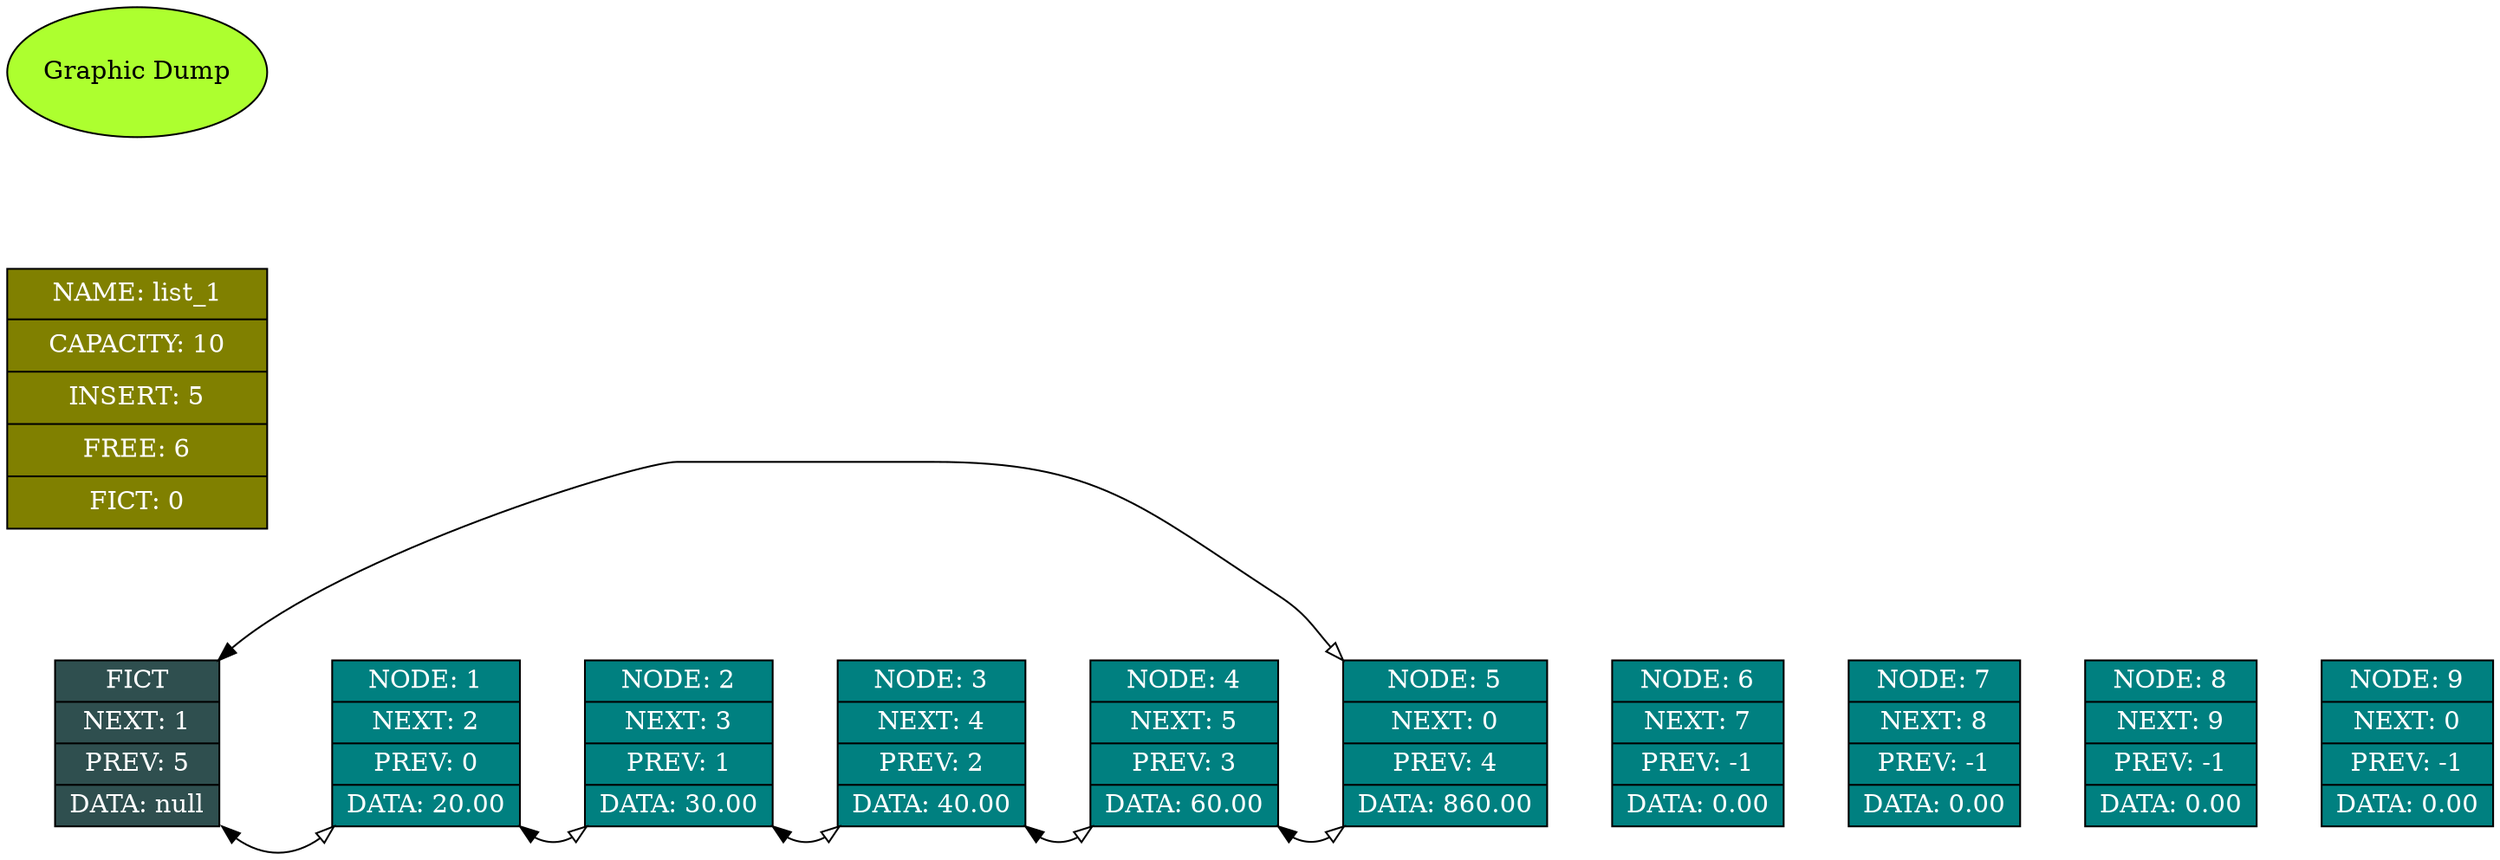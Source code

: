 digraph LIST
{
	graph [dpi = 200, nodesep = 1];
	rankdir = LR;

	subgraph LISTS
	{
		node [shape = record, style = "filled", fillcolor = "teal", fontcolor = "white"];
		edge [maxlen = 2, penwidth = 1, arrowhead = "empty", weight = 0, dir = "both"];
			l_elem_0 [label = "<name> FICT | <next> NEXT: 1 | <prev> PREV: 5 | <data> DATA: null", fillcolor = "darkslategray"];
			l_elem_1 [label = "<name> NODE: 1 | <next> NEXT: 2 | <prev> PREV: 0 | <data> DATA: 20.00"];
			l_elem_2 [label = "<name> NODE: 2 | <next> NEXT: 3 | <prev> PREV: 1 | <data> DATA: 30.00"];
			l_elem_3 [label = "<name> NODE: 3 | <next> NEXT: 4 | <prev> PREV: 2 | <data> DATA: 40.00"];
			l_elem_4 [label = "<name> NODE: 4 | <next> NEXT: 5 | <prev> PREV: 3 | <data> DATA: 60.00"];
			l_elem_5 [label = "<name> NODE: 5 | <next> NEXT: 0 | <prev> PREV: 4 | <data> DATA: 860.00"];
			l_elem_6 [label = "<name> NODE: 6 | <next> NEXT: 7 | <prev> PREV: -1 | <data> DATA: 0.00"];
			l_elem_7 [label = "<name> NODE: 7 | <next> NEXT: 8 | <prev> PREV: -1 | <data> DATA: 0.00"];
			l_elem_8 [label = "<name> NODE: 8 | <next> NEXT: 9 | <prev> PREV: -1 | <data> DATA: 0.00"];
			l_elem_9 [label = "<name> NODE: 9 | <next> NEXT: 0 | <prev> PREV: -1 | <data> DATA: 0.00"];
		l_elem_0->l_elem_1->l_elem_2->l_elem_3->l_elem_4->l_elem_5->l_elem_6->l_elem_7->l_elem_8->l_elem_9 [weight = 5, style = "invisible", arrowhead = "none", dir = "forward"];

		l_elem_0:se -> l_elem_1:sw;
		l_elem_0:ne -> l_elem_5:nw;
		l_elem_1:se -> l_elem_2:sw;
		l_elem_2:se -> l_elem_3:sw;
		l_elem_3:se -> l_elem_4:sw;
		l_elem_4:se -> l_elem_5:sw;
		}

	subgraph MAIN
	{
		node	[shape = record, width = 2, height = 2, style = "filled", fillcolor = "olive", fontcolor = "white"];
		edge	[maxlen = 1 , penwidth = 1, arrowhead = "empty"];
		main	[label = "{NAME:  list_1} | {CAPACITY:  10} | {INSERT:  5} | {FREE:  6} | {FICT:  0}"];
	}

	subgraph MAIN
	{
		node 	[shape = ellipse, height = 1, style = "filled", fillcolor = "greenyellow", fontcolor = "black"];
		title 	[label = "Graphic Dump"];
	}

}
